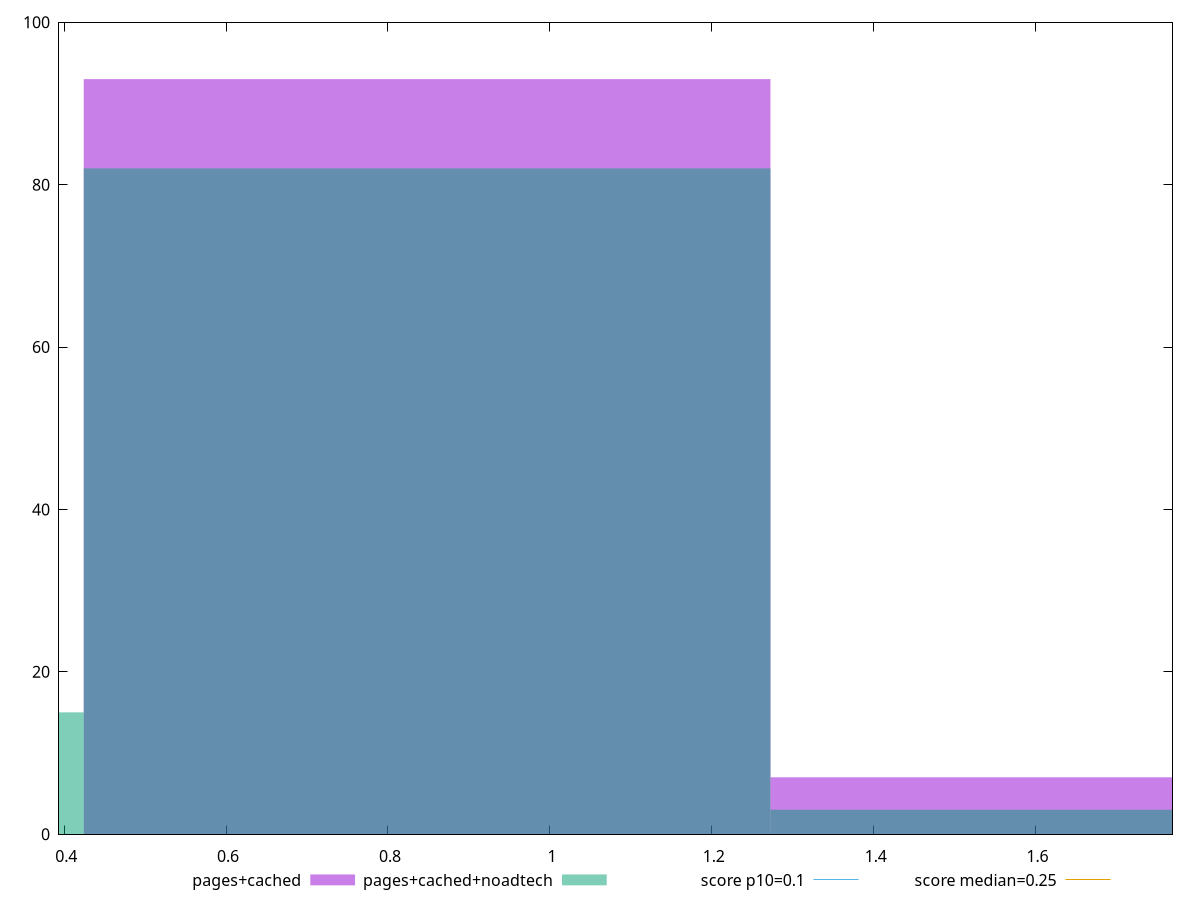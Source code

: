 reset

$pagesCached <<EOF
0.8482929793235447 93
1.6965859586470895 7
EOF

$pagesCachedNoadtech <<EOF
0.8482929793235447 82
1.6965859586470895 3
0 15
EOF

set key outside below
set boxwidth 0.8482929793235447
set xrange [0.39359130859374997:1.7691195678710938]
set yrange [0:100]
set trange [0:100]
set style fill transparent solid 0.5 noborder

set parametric
set terminal svg size 640, 500 enhanced background rgb 'white'
set output "report_00026_2021-02-22T21:38:55.199Z/cumulative-layout-shift/comparison/histogram/1_vs_2.svg"

plot $pagesCached title "pages+cached" with boxes, \
     $pagesCachedNoadtech title "pages+cached+noadtech" with boxes, \
     0.1,t title "score p10=0.1", \
     0.25,t title "score median=0.25"

reset
